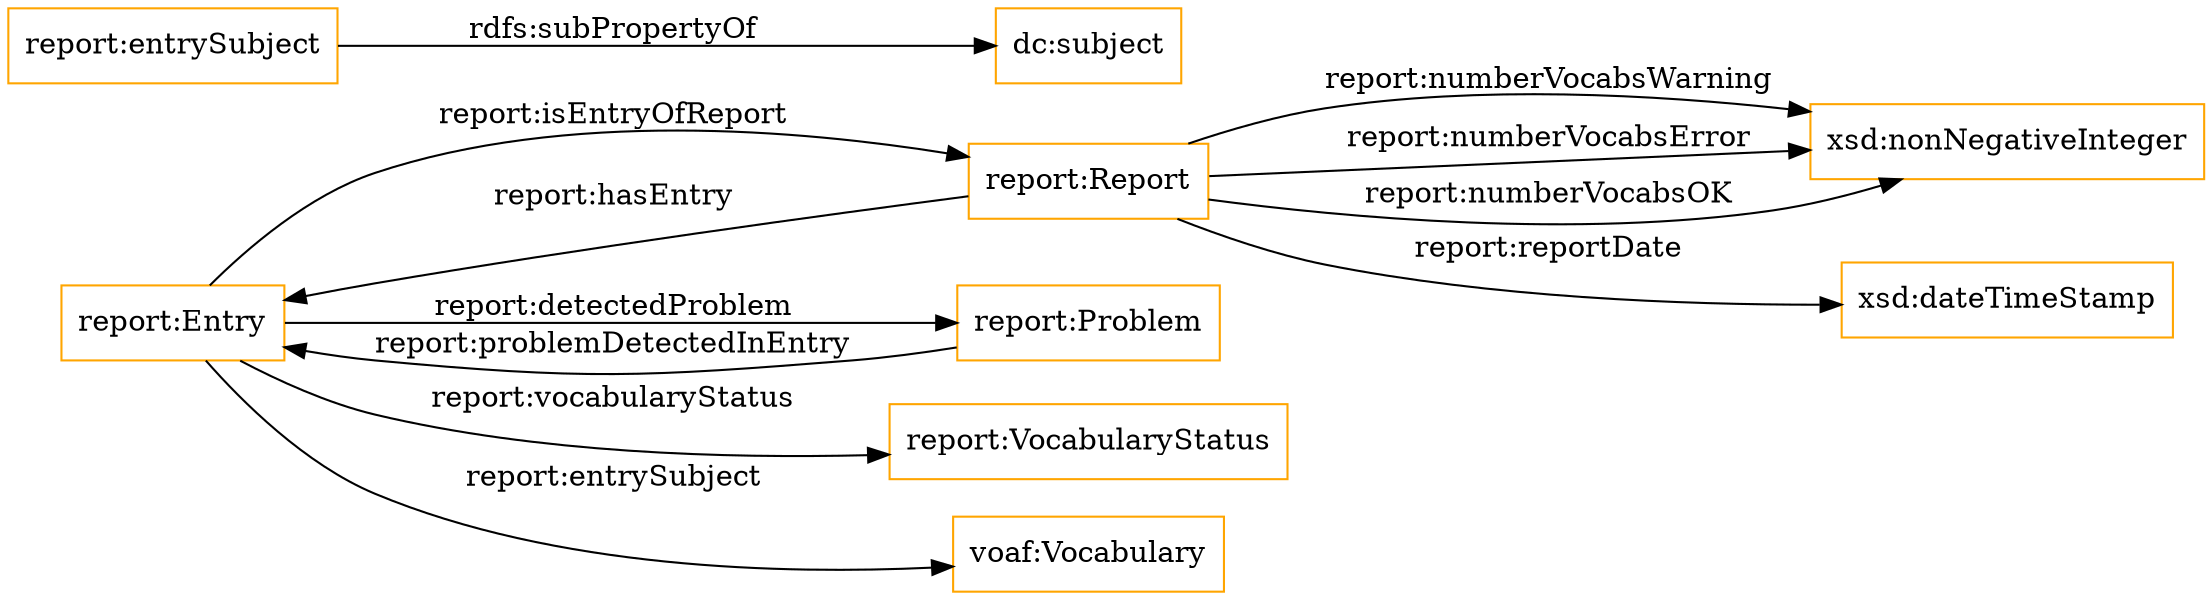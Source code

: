 digraph ar2dtool_diagram { 
rankdir=LR;
size="1501"
node [shape = rectangle, color="orange"]; "report:VocabularyStatus" "report:Report" "report:Problem" "report:Entry" "voaf:Vocabulary" ; /*classes style*/
	"report:entrySubject" -> "dc:subject" [ label = "rdfs:subPropertyOf" ];
	"report:Report" -> "xsd:nonNegativeInteger" [ label = "report:numberVocabsWarning" ];
	"report:Problem" -> "report:Entry" [ label = "report:problemDetectedInEntry" ];
	"report:Report" -> "report:Entry" [ label = "report:hasEntry" ];
	"report:Report" -> "xsd:nonNegativeInteger" [ label = "report:numberVocabsError" ];
	"report:Entry" -> "report:Report" [ label = "report:isEntryOfReport" ];
	"report:Entry" -> "report:VocabularyStatus" [ label = "report:vocabularyStatus" ];
	"report:Entry" -> "voaf:Vocabulary" [ label = "report:entrySubject" ];
	"report:Report" -> "xsd:nonNegativeInteger" [ label = "report:numberVocabsOK" ];
	"report:Entry" -> "report:Problem" [ label = "report:detectedProblem" ];
	"report:Report" -> "xsd:dateTimeStamp" [ label = "report:reportDate" ];

}
